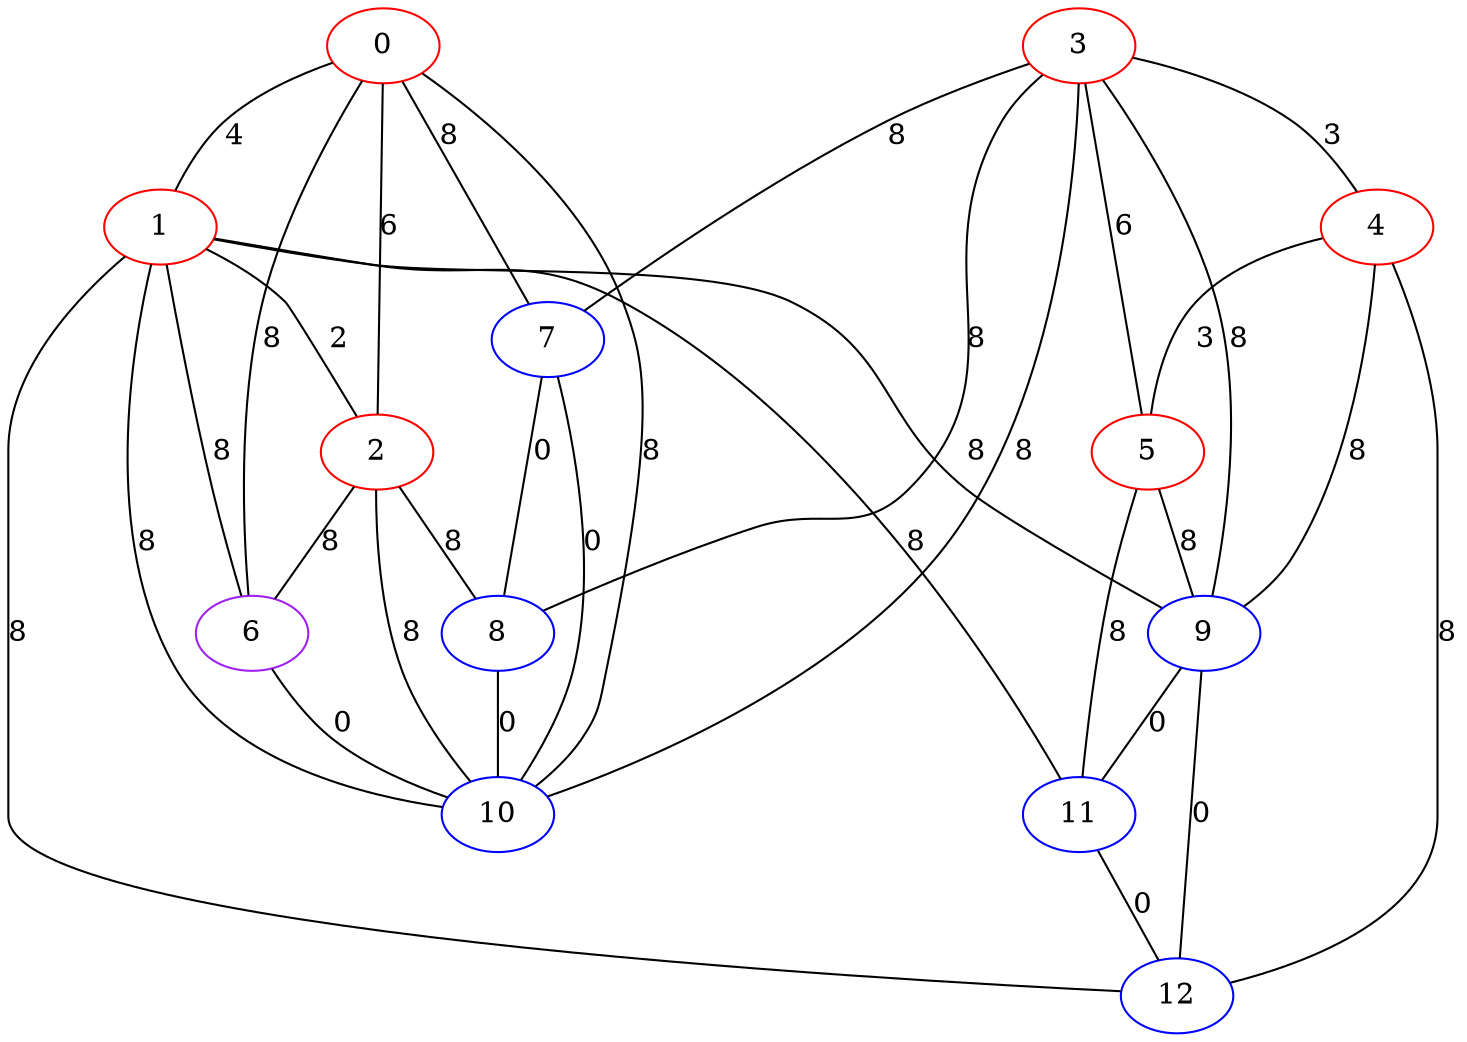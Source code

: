 graph "" {
0 [color=red, weight=1];
1 [color=red, weight=1];
2 [color=red, weight=1];
3 [color=red, weight=1];
4 [color=red, weight=1];
5 [color=red, weight=1];
6 [color=purple, weight=4];
7 [color=blue, weight=3];
8 [color=blue, weight=3];
9 [color=blue, weight=3];
10 [color=blue, weight=3];
11 [color=blue, weight=3];
12 [color=blue, weight=3];
0 -- 1  [key=0, label=4];
0 -- 2  [key=0, label=6];
0 -- 10  [key=0, label=8];
0 -- 6  [key=0, label=8];
0 -- 7  [key=0, label=8];
1 -- 2  [key=0, label=2];
1 -- 6  [key=0, label=8];
1 -- 9  [key=0, label=8];
1 -- 10  [key=0, label=8];
1 -- 11  [key=0, label=8];
1 -- 12  [key=0, label=8];
2 -- 10  [key=0, label=8];
2 -- 6  [key=0, label=8];
2 -- 8  [key=0, label=8];
3 -- 4  [key=0, label=3];
3 -- 5  [key=0, label=6];
3 -- 7  [key=0, label=8];
3 -- 8  [key=0, label=8];
3 -- 9  [key=0, label=8];
3 -- 10  [key=0, label=8];
4 -- 9  [key=0, label=8];
4 -- 12  [key=0, label=8];
4 -- 5  [key=0, label=3];
5 -- 11  [key=0, label=8];
5 -- 9  [key=0, label=8];
6 -- 10  [key=0, label=0];
7 -- 8  [key=0, label=0];
7 -- 10  [key=0, label=0];
8 -- 10  [key=0, label=0];
9 -- 11  [key=0, label=0];
9 -- 12  [key=0, label=0];
11 -- 12  [key=0, label=0];
}
